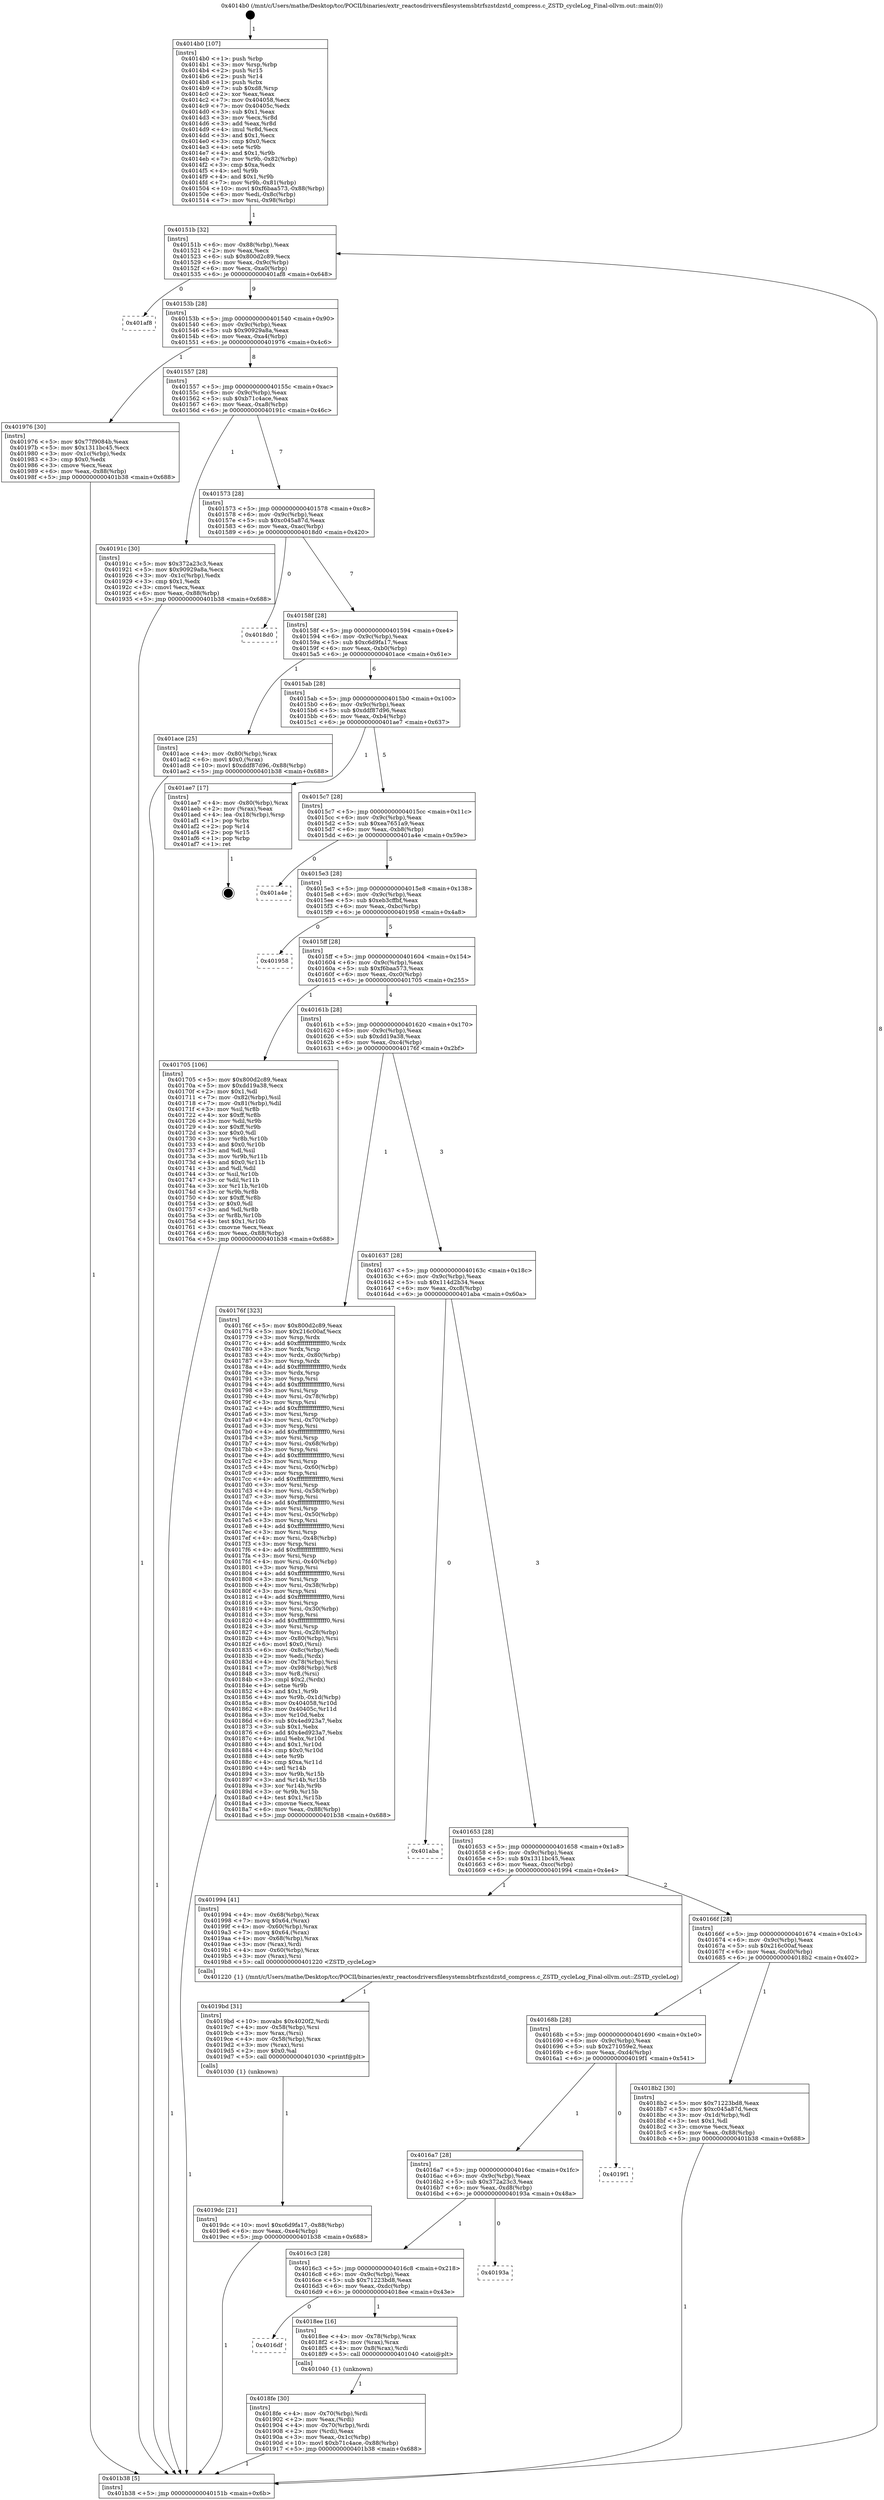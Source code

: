 digraph "0x4014b0" {
  label = "0x4014b0 (/mnt/c/Users/mathe/Desktop/tcc/POCII/binaries/extr_reactosdriversfilesystemsbtrfszstdzstd_compress.c_ZSTD_cycleLog_Final-ollvm.out::main(0))"
  labelloc = "t"
  node[shape=record]

  Entry [label="",width=0.3,height=0.3,shape=circle,fillcolor=black,style=filled]
  "0x40151b" [label="{
     0x40151b [32]\l
     | [instrs]\l
     &nbsp;&nbsp;0x40151b \<+6\>: mov -0x88(%rbp),%eax\l
     &nbsp;&nbsp;0x401521 \<+2\>: mov %eax,%ecx\l
     &nbsp;&nbsp;0x401523 \<+6\>: sub $0x800d2c89,%ecx\l
     &nbsp;&nbsp;0x401529 \<+6\>: mov %eax,-0x9c(%rbp)\l
     &nbsp;&nbsp;0x40152f \<+6\>: mov %ecx,-0xa0(%rbp)\l
     &nbsp;&nbsp;0x401535 \<+6\>: je 0000000000401af8 \<main+0x648\>\l
  }"]
  "0x401af8" [label="{
     0x401af8\l
  }", style=dashed]
  "0x40153b" [label="{
     0x40153b [28]\l
     | [instrs]\l
     &nbsp;&nbsp;0x40153b \<+5\>: jmp 0000000000401540 \<main+0x90\>\l
     &nbsp;&nbsp;0x401540 \<+6\>: mov -0x9c(%rbp),%eax\l
     &nbsp;&nbsp;0x401546 \<+5\>: sub $0x90929a8a,%eax\l
     &nbsp;&nbsp;0x40154b \<+6\>: mov %eax,-0xa4(%rbp)\l
     &nbsp;&nbsp;0x401551 \<+6\>: je 0000000000401976 \<main+0x4c6\>\l
  }"]
  Exit [label="",width=0.3,height=0.3,shape=circle,fillcolor=black,style=filled,peripheries=2]
  "0x401976" [label="{
     0x401976 [30]\l
     | [instrs]\l
     &nbsp;&nbsp;0x401976 \<+5\>: mov $0x77f9084b,%eax\l
     &nbsp;&nbsp;0x40197b \<+5\>: mov $0x1311bc45,%ecx\l
     &nbsp;&nbsp;0x401980 \<+3\>: mov -0x1c(%rbp),%edx\l
     &nbsp;&nbsp;0x401983 \<+3\>: cmp $0x0,%edx\l
     &nbsp;&nbsp;0x401986 \<+3\>: cmove %ecx,%eax\l
     &nbsp;&nbsp;0x401989 \<+6\>: mov %eax,-0x88(%rbp)\l
     &nbsp;&nbsp;0x40198f \<+5\>: jmp 0000000000401b38 \<main+0x688\>\l
  }"]
  "0x401557" [label="{
     0x401557 [28]\l
     | [instrs]\l
     &nbsp;&nbsp;0x401557 \<+5\>: jmp 000000000040155c \<main+0xac\>\l
     &nbsp;&nbsp;0x40155c \<+6\>: mov -0x9c(%rbp),%eax\l
     &nbsp;&nbsp;0x401562 \<+5\>: sub $0xb71c4ace,%eax\l
     &nbsp;&nbsp;0x401567 \<+6\>: mov %eax,-0xa8(%rbp)\l
     &nbsp;&nbsp;0x40156d \<+6\>: je 000000000040191c \<main+0x46c\>\l
  }"]
  "0x4019dc" [label="{
     0x4019dc [21]\l
     | [instrs]\l
     &nbsp;&nbsp;0x4019dc \<+10\>: movl $0xc6d9fa17,-0x88(%rbp)\l
     &nbsp;&nbsp;0x4019e6 \<+6\>: mov %eax,-0xe4(%rbp)\l
     &nbsp;&nbsp;0x4019ec \<+5\>: jmp 0000000000401b38 \<main+0x688\>\l
  }"]
  "0x40191c" [label="{
     0x40191c [30]\l
     | [instrs]\l
     &nbsp;&nbsp;0x40191c \<+5\>: mov $0x372a23c3,%eax\l
     &nbsp;&nbsp;0x401921 \<+5\>: mov $0x90929a8a,%ecx\l
     &nbsp;&nbsp;0x401926 \<+3\>: mov -0x1c(%rbp),%edx\l
     &nbsp;&nbsp;0x401929 \<+3\>: cmp $0x1,%edx\l
     &nbsp;&nbsp;0x40192c \<+3\>: cmovl %ecx,%eax\l
     &nbsp;&nbsp;0x40192f \<+6\>: mov %eax,-0x88(%rbp)\l
     &nbsp;&nbsp;0x401935 \<+5\>: jmp 0000000000401b38 \<main+0x688\>\l
  }"]
  "0x401573" [label="{
     0x401573 [28]\l
     | [instrs]\l
     &nbsp;&nbsp;0x401573 \<+5\>: jmp 0000000000401578 \<main+0xc8\>\l
     &nbsp;&nbsp;0x401578 \<+6\>: mov -0x9c(%rbp),%eax\l
     &nbsp;&nbsp;0x40157e \<+5\>: sub $0xc045a87d,%eax\l
     &nbsp;&nbsp;0x401583 \<+6\>: mov %eax,-0xac(%rbp)\l
     &nbsp;&nbsp;0x401589 \<+6\>: je 00000000004018d0 \<main+0x420\>\l
  }"]
  "0x4019bd" [label="{
     0x4019bd [31]\l
     | [instrs]\l
     &nbsp;&nbsp;0x4019bd \<+10\>: movabs $0x4020f2,%rdi\l
     &nbsp;&nbsp;0x4019c7 \<+4\>: mov -0x58(%rbp),%rsi\l
     &nbsp;&nbsp;0x4019cb \<+3\>: mov %rax,(%rsi)\l
     &nbsp;&nbsp;0x4019ce \<+4\>: mov -0x58(%rbp),%rax\l
     &nbsp;&nbsp;0x4019d2 \<+3\>: mov (%rax),%rsi\l
     &nbsp;&nbsp;0x4019d5 \<+2\>: mov $0x0,%al\l
     &nbsp;&nbsp;0x4019d7 \<+5\>: call 0000000000401030 \<printf@plt\>\l
     | [calls]\l
     &nbsp;&nbsp;0x401030 \{1\} (unknown)\l
  }"]
  "0x4018d0" [label="{
     0x4018d0\l
  }", style=dashed]
  "0x40158f" [label="{
     0x40158f [28]\l
     | [instrs]\l
     &nbsp;&nbsp;0x40158f \<+5\>: jmp 0000000000401594 \<main+0xe4\>\l
     &nbsp;&nbsp;0x401594 \<+6\>: mov -0x9c(%rbp),%eax\l
     &nbsp;&nbsp;0x40159a \<+5\>: sub $0xc6d9fa17,%eax\l
     &nbsp;&nbsp;0x40159f \<+6\>: mov %eax,-0xb0(%rbp)\l
     &nbsp;&nbsp;0x4015a5 \<+6\>: je 0000000000401ace \<main+0x61e\>\l
  }"]
  "0x4018fe" [label="{
     0x4018fe [30]\l
     | [instrs]\l
     &nbsp;&nbsp;0x4018fe \<+4\>: mov -0x70(%rbp),%rdi\l
     &nbsp;&nbsp;0x401902 \<+2\>: mov %eax,(%rdi)\l
     &nbsp;&nbsp;0x401904 \<+4\>: mov -0x70(%rbp),%rdi\l
     &nbsp;&nbsp;0x401908 \<+2\>: mov (%rdi),%eax\l
     &nbsp;&nbsp;0x40190a \<+3\>: mov %eax,-0x1c(%rbp)\l
     &nbsp;&nbsp;0x40190d \<+10\>: movl $0xb71c4ace,-0x88(%rbp)\l
     &nbsp;&nbsp;0x401917 \<+5\>: jmp 0000000000401b38 \<main+0x688\>\l
  }"]
  "0x401ace" [label="{
     0x401ace [25]\l
     | [instrs]\l
     &nbsp;&nbsp;0x401ace \<+4\>: mov -0x80(%rbp),%rax\l
     &nbsp;&nbsp;0x401ad2 \<+6\>: movl $0x0,(%rax)\l
     &nbsp;&nbsp;0x401ad8 \<+10\>: movl $0xddf87d96,-0x88(%rbp)\l
     &nbsp;&nbsp;0x401ae2 \<+5\>: jmp 0000000000401b38 \<main+0x688\>\l
  }"]
  "0x4015ab" [label="{
     0x4015ab [28]\l
     | [instrs]\l
     &nbsp;&nbsp;0x4015ab \<+5\>: jmp 00000000004015b0 \<main+0x100\>\l
     &nbsp;&nbsp;0x4015b0 \<+6\>: mov -0x9c(%rbp),%eax\l
     &nbsp;&nbsp;0x4015b6 \<+5\>: sub $0xddf87d96,%eax\l
     &nbsp;&nbsp;0x4015bb \<+6\>: mov %eax,-0xb4(%rbp)\l
     &nbsp;&nbsp;0x4015c1 \<+6\>: je 0000000000401ae7 \<main+0x637\>\l
  }"]
  "0x4016df" [label="{
     0x4016df\l
  }", style=dashed]
  "0x401ae7" [label="{
     0x401ae7 [17]\l
     | [instrs]\l
     &nbsp;&nbsp;0x401ae7 \<+4\>: mov -0x80(%rbp),%rax\l
     &nbsp;&nbsp;0x401aeb \<+2\>: mov (%rax),%eax\l
     &nbsp;&nbsp;0x401aed \<+4\>: lea -0x18(%rbp),%rsp\l
     &nbsp;&nbsp;0x401af1 \<+1\>: pop %rbx\l
     &nbsp;&nbsp;0x401af2 \<+2\>: pop %r14\l
     &nbsp;&nbsp;0x401af4 \<+2\>: pop %r15\l
     &nbsp;&nbsp;0x401af6 \<+1\>: pop %rbp\l
     &nbsp;&nbsp;0x401af7 \<+1\>: ret\l
  }"]
  "0x4015c7" [label="{
     0x4015c7 [28]\l
     | [instrs]\l
     &nbsp;&nbsp;0x4015c7 \<+5\>: jmp 00000000004015cc \<main+0x11c\>\l
     &nbsp;&nbsp;0x4015cc \<+6\>: mov -0x9c(%rbp),%eax\l
     &nbsp;&nbsp;0x4015d2 \<+5\>: sub $0xea7651a9,%eax\l
     &nbsp;&nbsp;0x4015d7 \<+6\>: mov %eax,-0xb8(%rbp)\l
     &nbsp;&nbsp;0x4015dd \<+6\>: je 0000000000401a4e \<main+0x59e\>\l
  }"]
  "0x4018ee" [label="{
     0x4018ee [16]\l
     | [instrs]\l
     &nbsp;&nbsp;0x4018ee \<+4\>: mov -0x78(%rbp),%rax\l
     &nbsp;&nbsp;0x4018f2 \<+3\>: mov (%rax),%rax\l
     &nbsp;&nbsp;0x4018f5 \<+4\>: mov 0x8(%rax),%rdi\l
     &nbsp;&nbsp;0x4018f9 \<+5\>: call 0000000000401040 \<atoi@plt\>\l
     | [calls]\l
     &nbsp;&nbsp;0x401040 \{1\} (unknown)\l
  }"]
  "0x401a4e" [label="{
     0x401a4e\l
  }", style=dashed]
  "0x4015e3" [label="{
     0x4015e3 [28]\l
     | [instrs]\l
     &nbsp;&nbsp;0x4015e3 \<+5\>: jmp 00000000004015e8 \<main+0x138\>\l
     &nbsp;&nbsp;0x4015e8 \<+6\>: mov -0x9c(%rbp),%eax\l
     &nbsp;&nbsp;0x4015ee \<+5\>: sub $0xeb3cffbf,%eax\l
     &nbsp;&nbsp;0x4015f3 \<+6\>: mov %eax,-0xbc(%rbp)\l
     &nbsp;&nbsp;0x4015f9 \<+6\>: je 0000000000401958 \<main+0x4a8\>\l
  }"]
  "0x4016c3" [label="{
     0x4016c3 [28]\l
     | [instrs]\l
     &nbsp;&nbsp;0x4016c3 \<+5\>: jmp 00000000004016c8 \<main+0x218\>\l
     &nbsp;&nbsp;0x4016c8 \<+6\>: mov -0x9c(%rbp),%eax\l
     &nbsp;&nbsp;0x4016ce \<+5\>: sub $0x71223bd8,%eax\l
     &nbsp;&nbsp;0x4016d3 \<+6\>: mov %eax,-0xdc(%rbp)\l
     &nbsp;&nbsp;0x4016d9 \<+6\>: je 00000000004018ee \<main+0x43e\>\l
  }"]
  "0x401958" [label="{
     0x401958\l
  }", style=dashed]
  "0x4015ff" [label="{
     0x4015ff [28]\l
     | [instrs]\l
     &nbsp;&nbsp;0x4015ff \<+5\>: jmp 0000000000401604 \<main+0x154\>\l
     &nbsp;&nbsp;0x401604 \<+6\>: mov -0x9c(%rbp),%eax\l
     &nbsp;&nbsp;0x40160a \<+5\>: sub $0xf6baa573,%eax\l
     &nbsp;&nbsp;0x40160f \<+6\>: mov %eax,-0xc0(%rbp)\l
     &nbsp;&nbsp;0x401615 \<+6\>: je 0000000000401705 \<main+0x255\>\l
  }"]
  "0x40193a" [label="{
     0x40193a\l
  }", style=dashed]
  "0x401705" [label="{
     0x401705 [106]\l
     | [instrs]\l
     &nbsp;&nbsp;0x401705 \<+5\>: mov $0x800d2c89,%eax\l
     &nbsp;&nbsp;0x40170a \<+5\>: mov $0xdd19a38,%ecx\l
     &nbsp;&nbsp;0x40170f \<+2\>: mov $0x1,%dl\l
     &nbsp;&nbsp;0x401711 \<+7\>: mov -0x82(%rbp),%sil\l
     &nbsp;&nbsp;0x401718 \<+7\>: mov -0x81(%rbp),%dil\l
     &nbsp;&nbsp;0x40171f \<+3\>: mov %sil,%r8b\l
     &nbsp;&nbsp;0x401722 \<+4\>: xor $0xff,%r8b\l
     &nbsp;&nbsp;0x401726 \<+3\>: mov %dil,%r9b\l
     &nbsp;&nbsp;0x401729 \<+4\>: xor $0xff,%r9b\l
     &nbsp;&nbsp;0x40172d \<+3\>: xor $0x0,%dl\l
     &nbsp;&nbsp;0x401730 \<+3\>: mov %r8b,%r10b\l
     &nbsp;&nbsp;0x401733 \<+4\>: and $0x0,%r10b\l
     &nbsp;&nbsp;0x401737 \<+3\>: and %dl,%sil\l
     &nbsp;&nbsp;0x40173a \<+3\>: mov %r9b,%r11b\l
     &nbsp;&nbsp;0x40173d \<+4\>: and $0x0,%r11b\l
     &nbsp;&nbsp;0x401741 \<+3\>: and %dl,%dil\l
     &nbsp;&nbsp;0x401744 \<+3\>: or %sil,%r10b\l
     &nbsp;&nbsp;0x401747 \<+3\>: or %dil,%r11b\l
     &nbsp;&nbsp;0x40174a \<+3\>: xor %r11b,%r10b\l
     &nbsp;&nbsp;0x40174d \<+3\>: or %r9b,%r8b\l
     &nbsp;&nbsp;0x401750 \<+4\>: xor $0xff,%r8b\l
     &nbsp;&nbsp;0x401754 \<+3\>: or $0x0,%dl\l
     &nbsp;&nbsp;0x401757 \<+3\>: and %dl,%r8b\l
     &nbsp;&nbsp;0x40175a \<+3\>: or %r8b,%r10b\l
     &nbsp;&nbsp;0x40175d \<+4\>: test $0x1,%r10b\l
     &nbsp;&nbsp;0x401761 \<+3\>: cmovne %ecx,%eax\l
     &nbsp;&nbsp;0x401764 \<+6\>: mov %eax,-0x88(%rbp)\l
     &nbsp;&nbsp;0x40176a \<+5\>: jmp 0000000000401b38 \<main+0x688\>\l
  }"]
  "0x40161b" [label="{
     0x40161b [28]\l
     | [instrs]\l
     &nbsp;&nbsp;0x40161b \<+5\>: jmp 0000000000401620 \<main+0x170\>\l
     &nbsp;&nbsp;0x401620 \<+6\>: mov -0x9c(%rbp),%eax\l
     &nbsp;&nbsp;0x401626 \<+5\>: sub $0xdd19a38,%eax\l
     &nbsp;&nbsp;0x40162b \<+6\>: mov %eax,-0xc4(%rbp)\l
     &nbsp;&nbsp;0x401631 \<+6\>: je 000000000040176f \<main+0x2bf\>\l
  }"]
  "0x401b38" [label="{
     0x401b38 [5]\l
     | [instrs]\l
     &nbsp;&nbsp;0x401b38 \<+5\>: jmp 000000000040151b \<main+0x6b\>\l
  }"]
  "0x4014b0" [label="{
     0x4014b0 [107]\l
     | [instrs]\l
     &nbsp;&nbsp;0x4014b0 \<+1\>: push %rbp\l
     &nbsp;&nbsp;0x4014b1 \<+3\>: mov %rsp,%rbp\l
     &nbsp;&nbsp;0x4014b4 \<+2\>: push %r15\l
     &nbsp;&nbsp;0x4014b6 \<+2\>: push %r14\l
     &nbsp;&nbsp;0x4014b8 \<+1\>: push %rbx\l
     &nbsp;&nbsp;0x4014b9 \<+7\>: sub $0xd8,%rsp\l
     &nbsp;&nbsp;0x4014c0 \<+2\>: xor %eax,%eax\l
     &nbsp;&nbsp;0x4014c2 \<+7\>: mov 0x404058,%ecx\l
     &nbsp;&nbsp;0x4014c9 \<+7\>: mov 0x40405c,%edx\l
     &nbsp;&nbsp;0x4014d0 \<+3\>: sub $0x1,%eax\l
     &nbsp;&nbsp;0x4014d3 \<+3\>: mov %ecx,%r8d\l
     &nbsp;&nbsp;0x4014d6 \<+3\>: add %eax,%r8d\l
     &nbsp;&nbsp;0x4014d9 \<+4\>: imul %r8d,%ecx\l
     &nbsp;&nbsp;0x4014dd \<+3\>: and $0x1,%ecx\l
     &nbsp;&nbsp;0x4014e0 \<+3\>: cmp $0x0,%ecx\l
     &nbsp;&nbsp;0x4014e3 \<+4\>: sete %r9b\l
     &nbsp;&nbsp;0x4014e7 \<+4\>: and $0x1,%r9b\l
     &nbsp;&nbsp;0x4014eb \<+7\>: mov %r9b,-0x82(%rbp)\l
     &nbsp;&nbsp;0x4014f2 \<+3\>: cmp $0xa,%edx\l
     &nbsp;&nbsp;0x4014f5 \<+4\>: setl %r9b\l
     &nbsp;&nbsp;0x4014f9 \<+4\>: and $0x1,%r9b\l
     &nbsp;&nbsp;0x4014fd \<+7\>: mov %r9b,-0x81(%rbp)\l
     &nbsp;&nbsp;0x401504 \<+10\>: movl $0xf6baa573,-0x88(%rbp)\l
     &nbsp;&nbsp;0x40150e \<+6\>: mov %edi,-0x8c(%rbp)\l
     &nbsp;&nbsp;0x401514 \<+7\>: mov %rsi,-0x98(%rbp)\l
  }"]
  "0x4016a7" [label="{
     0x4016a7 [28]\l
     | [instrs]\l
     &nbsp;&nbsp;0x4016a7 \<+5\>: jmp 00000000004016ac \<main+0x1fc\>\l
     &nbsp;&nbsp;0x4016ac \<+6\>: mov -0x9c(%rbp),%eax\l
     &nbsp;&nbsp;0x4016b2 \<+5\>: sub $0x372a23c3,%eax\l
     &nbsp;&nbsp;0x4016b7 \<+6\>: mov %eax,-0xd8(%rbp)\l
     &nbsp;&nbsp;0x4016bd \<+6\>: je 000000000040193a \<main+0x48a\>\l
  }"]
  "0x40176f" [label="{
     0x40176f [323]\l
     | [instrs]\l
     &nbsp;&nbsp;0x40176f \<+5\>: mov $0x800d2c89,%eax\l
     &nbsp;&nbsp;0x401774 \<+5\>: mov $0x216c00af,%ecx\l
     &nbsp;&nbsp;0x401779 \<+3\>: mov %rsp,%rdx\l
     &nbsp;&nbsp;0x40177c \<+4\>: add $0xfffffffffffffff0,%rdx\l
     &nbsp;&nbsp;0x401780 \<+3\>: mov %rdx,%rsp\l
     &nbsp;&nbsp;0x401783 \<+4\>: mov %rdx,-0x80(%rbp)\l
     &nbsp;&nbsp;0x401787 \<+3\>: mov %rsp,%rdx\l
     &nbsp;&nbsp;0x40178a \<+4\>: add $0xfffffffffffffff0,%rdx\l
     &nbsp;&nbsp;0x40178e \<+3\>: mov %rdx,%rsp\l
     &nbsp;&nbsp;0x401791 \<+3\>: mov %rsp,%rsi\l
     &nbsp;&nbsp;0x401794 \<+4\>: add $0xfffffffffffffff0,%rsi\l
     &nbsp;&nbsp;0x401798 \<+3\>: mov %rsi,%rsp\l
     &nbsp;&nbsp;0x40179b \<+4\>: mov %rsi,-0x78(%rbp)\l
     &nbsp;&nbsp;0x40179f \<+3\>: mov %rsp,%rsi\l
     &nbsp;&nbsp;0x4017a2 \<+4\>: add $0xfffffffffffffff0,%rsi\l
     &nbsp;&nbsp;0x4017a6 \<+3\>: mov %rsi,%rsp\l
     &nbsp;&nbsp;0x4017a9 \<+4\>: mov %rsi,-0x70(%rbp)\l
     &nbsp;&nbsp;0x4017ad \<+3\>: mov %rsp,%rsi\l
     &nbsp;&nbsp;0x4017b0 \<+4\>: add $0xfffffffffffffff0,%rsi\l
     &nbsp;&nbsp;0x4017b4 \<+3\>: mov %rsi,%rsp\l
     &nbsp;&nbsp;0x4017b7 \<+4\>: mov %rsi,-0x68(%rbp)\l
     &nbsp;&nbsp;0x4017bb \<+3\>: mov %rsp,%rsi\l
     &nbsp;&nbsp;0x4017be \<+4\>: add $0xfffffffffffffff0,%rsi\l
     &nbsp;&nbsp;0x4017c2 \<+3\>: mov %rsi,%rsp\l
     &nbsp;&nbsp;0x4017c5 \<+4\>: mov %rsi,-0x60(%rbp)\l
     &nbsp;&nbsp;0x4017c9 \<+3\>: mov %rsp,%rsi\l
     &nbsp;&nbsp;0x4017cc \<+4\>: add $0xfffffffffffffff0,%rsi\l
     &nbsp;&nbsp;0x4017d0 \<+3\>: mov %rsi,%rsp\l
     &nbsp;&nbsp;0x4017d3 \<+4\>: mov %rsi,-0x58(%rbp)\l
     &nbsp;&nbsp;0x4017d7 \<+3\>: mov %rsp,%rsi\l
     &nbsp;&nbsp;0x4017da \<+4\>: add $0xfffffffffffffff0,%rsi\l
     &nbsp;&nbsp;0x4017de \<+3\>: mov %rsi,%rsp\l
     &nbsp;&nbsp;0x4017e1 \<+4\>: mov %rsi,-0x50(%rbp)\l
     &nbsp;&nbsp;0x4017e5 \<+3\>: mov %rsp,%rsi\l
     &nbsp;&nbsp;0x4017e8 \<+4\>: add $0xfffffffffffffff0,%rsi\l
     &nbsp;&nbsp;0x4017ec \<+3\>: mov %rsi,%rsp\l
     &nbsp;&nbsp;0x4017ef \<+4\>: mov %rsi,-0x48(%rbp)\l
     &nbsp;&nbsp;0x4017f3 \<+3\>: mov %rsp,%rsi\l
     &nbsp;&nbsp;0x4017f6 \<+4\>: add $0xfffffffffffffff0,%rsi\l
     &nbsp;&nbsp;0x4017fa \<+3\>: mov %rsi,%rsp\l
     &nbsp;&nbsp;0x4017fd \<+4\>: mov %rsi,-0x40(%rbp)\l
     &nbsp;&nbsp;0x401801 \<+3\>: mov %rsp,%rsi\l
     &nbsp;&nbsp;0x401804 \<+4\>: add $0xfffffffffffffff0,%rsi\l
     &nbsp;&nbsp;0x401808 \<+3\>: mov %rsi,%rsp\l
     &nbsp;&nbsp;0x40180b \<+4\>: mov %rsi,-0x38(%rbp)\l
     &nbsp;&nbsp;0x40180f \<+3\>: mov %rsp,%rsi\l
     &nbsp;&nbsp;0x401812 \<+4\>: add $0xfffffffffffffff0,%rsi\l
     &nbsp;&nbsp;0x401816 \<+3\>: mov %rsi,%rsp\l
     &nbsp;&nbsp;0x401819 \<+4\>: mov %rsi,-0x30(%rbp)\l
     &nbsp;&nbsp;0x40181d \<+3\>: mov %rsp,%rsi\l
     &nbsp;&nbsp;0x401820 \<+4\>: add $0xfffffffffffffff0,%rsi\l
     &nbsp;&nbsp;0x401824 \<+3\>: mov %rsi,%rsp\l
     &nbsp;&nbsp;0x401827 \<+4\>: mov %rsi,-0x28(%rbp)\l
     &nbsp;&nbsp;0x40182b \<+4\>: mov -0x80(%rbp),%rsi\l
     &nbsp;&nbsp;0x40182f \<+6\>: movl $0x0,(%rsi)\l
     &nbsp;&nbsp;0x401835 \<+6\>: mov -0x8c(%rbp),%edi\l
     &nbsp;&nbsp;0x40183b \<+2\>: mov %edi,(%rdx)\l
     &nbsp;&nbsp;0x40183d \<+4\>: mov -0x78(%rbp),%rsi\l
     &nbsp;&nbsp;0x401841 \<+7\>: mov -0x98(%rbp),%r8\l
     &nbsp;&nbsp;0x401848 \<+3\>: mov %r8,(%rsi)\l
     &nbsp;&nbsp;0x40184b \<+3\>: cmpl $0x2,(%rdx)\l
     &nbsp;&nbsp;0x40184e \<+4\>: setne %r9b\l
     &nbsp;&nbsp;0x401852 \<+4\>: and $0x1,%r9b\l
     &nbsp;&nbsp;0x401856 \<+4\>: mov %r9b,-0x1d(%rbp)\l
     &nbsp;&nbsp;0x40185a \<+8\>: mov 0x404058,%r10d\l
     &nbsp;&nbsp;0x401862 \<+8\>: mov 0x40405c,%r11d\l
     &nbsp;&nbsp;0x40186a \<+3\>: mov %r10d,%ebx\l
     &nbsp;&nbsp;0x40186d \<+6\>: sub $0x4ed923a7,%ebx\l
     &nbsp;&nbsp;0x401873 \<+3\>: sub $0x1,%ebx\l
     &nbsp;&nbsp;0x401876 \<+6\>: add $0x4ed923a7,%ebx\l
     &nbsp;&nbsp;0x40187c \<+4\>: imul %ebx,%r10d\l
     &nbsp;&nbsp;0x401880 \<+4\>: and $0x1,%r10d\l
     &nbsp;&nbsp;0x401884 \<+4\>: cmp $0x0,%r10d\l
     &nbsp;&nbsp;0x401888 \<+4\>: sete %r9b\l
     &nbsp;&nbsp;0x40188c \<+4\>: cmp $0xa,%r11d\l
     &nbsp;&nbsp;0x401890 \<+4\>: setl %r14b\l
     &nbsp;&nbsp;0x401894 \<+3\>: mov %r9b,%r15b\l
     &nbsp;&nbsp;0x401897 \<+3\>: and %r14b,%r15b\l
     &nbsp;&nbsp;0x40189a \<+3\>: xor %r14b,%r9b\l
     &nbsp;&nbsp;0x40189d \<+3\>: or %r9b,%r15b\l
     &nbsp;&nbsp;0x4018a0 \<+4\>: test $0x1,%r15b\l
     &nbsp;&nbsp;0x4018a4 \<+3\>: cmovne %ecx,%eax\l
     &nbsp;&nbsp;0x4018a7 \<+6\>: mov %eax,-0x88(%rbp)\l
     &nbsp;&nbsp;0x4018ad \<+5\>: jmp 0000000000401b38 \<main+0x688\>\l
  }"]
  "0x401637" [label="{
     0x401637 [28]\l
     | [instrs]\l
     &nbsp;&nbsp;0x401637 \<+5\>: jmp 000000000040163c \<main+0x18c\>\l
     &nbsp;&nbsp;0x40163c \<+6\>: mov -0x9c(%rbp),%eax\l
     &nbsp;&nbsp;0x401642 \<+5\>: sub $0x114d2b34,%eax\l
     &nbsp;&nbsp;0x401647 \<+6\>: mov %eax,-0xc8(%rbp)\l
     &nbsp;&nbsp;0x40164d \<+6\>: je 0000000000401aba \<main+0x60a\>\l
  }"]
  "0x4019f1" [label="{
     0x4019f1\l
  }", style=dashed]
  "0x40168b" [label="{
     0x40168b [28]\l
     | [instrs]\l
     &nbsp;&nbsp;0x40168b \<+5\>: jmp 0000000000401690 \<main+0x1e0\>\l
     &nbsp;&nbsp;0x401690 \<+6\>: mov -0x9c(%rbp),%eax\l
     &nbsp;&nbsp;0x401696 \<+5\>: sub $0x271059e2,%eax\l
     &nbsp;&nbsp;0x40169b \<+6\>: mov %eax,-0xd4(%rbp)\l
     &nbsp;&nbsp;0x4016a1 \<+6\>: je 00000000004019f1 \<main+0x541\>\l
  }"]
  "0x401aba" [label="{
     0x401aba\l
  }", style=dashed]
  "0x401653" [label="{
     0x401653 [28]\l
     | [instrs]\l
     &nbsp;&nbsp;0x401653 \<+5\>: jmp 0000000000401658 \<main+0x1a8\>\l
     &nbsp;&nbsp;0x401658 \<+6\>: mov -0x9c(%rbp),%eax\l
     &nbsp;&nbsp;0x40165e \<+5\>: sub $0x1311bc45,%eax\l
     &nbsp;&nbsp;0x401663 \<+6\>: mov %eax,-0xcc(%rbp)\l
     &nbsp;&nbsp;0x401669 \<+6\>: je 0000000000401994 \<main+0x4e4\>\l
  }"]
  "0x4018b2" [label="{
     0x4018b2 [30]\l
     | [instrs]\l
     &nbsp;&nbsp;0x4018b2 \<+5\>: mov $0x71223bd8,%eax\l
     &nbsp;&nbsp;0x4018b7 \<+5\>: mov $0xc045a87d,%ecx\l
     &nbsp;&nbsp;0x4018bc \<+3\>: mov -0x1d(%rbp),%dl\l
     &nbsp;&nbsp;0x4018bf \<+3\>: test $0x1,%dl\l
     &nbsp;&nbsp;0x4018c2 \<+3\>: cmovne %ecx,%eax\l
     &nbsp;&nbsp;0x4018c5 \<+6\>: mov %eax,-0x88(%rbp)\l
     &nbsp;&nbsp;0x4018cb \<+5\>: jmp 0000000000401b38 \<main+0x688\>\l
  }"]
  "0x401994" [label="{
     0x401994 [41]\l
     | [instrs]\l
     &nbsp;&nbsp;0x401994 \<+4\>: mov -0x68(%rbp),%rax\l
     &nbsp;&nbsp;0x401998 \<+7\>: movq $0x64,(%rax)\l
     &nbsp;&nbsp;0x40199f \<+4\>: mov -0x60(%rbp),%rax\l
     &nbsp;&nbsp;0x4019a3 \<+7\>: movq $0x64,(%rax)\l
     &nbsp;&nbsp;0x4019aa \<+4\>: mov -0x68(%rbp),%rax\l
     &nbsp;&nbsp;0x4019ae \<+3\>: mov (%rax),%rdi\l
     &nbsp;&nbsp;0x4019b1 \<+4\>: mov -0x60(%rbp),%rax\l
     &nbsp;&nbsp;0x4019b5 \<+3\>: mov (%rax),%rsi\l
     &nbsp;&nbsp;0x4019b8 \<+5\>: call 0000000000401220 \<ZSTD_cycleLog\>\l
     | [calls]\l
     &nbsp;&nbsp;0x401220 \{1\} (/mnt/c/Users/mathe/Desktop/tcc/POCII/binaries/extr_reactosdriversfilesystemsbtrfszstdzstd_compress.c_ZSTD_cycleLog_Final-ollvm.out::ZSTD_cycleLog)\l
  }"]
  "0x40166f" [label="{
     0x40166f [28]\l
     | [instrs]\l
     &nbsp;&nbsp;0x40166f \<+5\>: jmp 0000000000401674 \<main+0x1c4\>\l
     &nbsp;&nbsp;0x401674 \<+6\>: mov -0x9c(%rbp),%eax\l
     &nbsp;&nbsp;0x40167a \<+5\>: sub $0x216c00af,%eax\l
     &nbsp;&nbsp;0x40167f \<+6\>: mov %eax,-0xd0(%rbp)\l
     &nbsp;&nbsp;0x401685 \<+6\>: je 00000000004018b2 \<main+0x402\>\l
  }"]
  Entry -> "0x4014b0" [label=" 1"]
  "0x40151b" -> "0x401af8" [label=" 0"]
  "0x40151b" -> "0x40153b" [label=" 9"]
  "0x401ae7" -> Exit [label=" 1"]
  "0x40153b" -> "0x401976" [label=" 1"]
  "0x40153b" -> "0x401557" [label=" 8"]
  "0x401ace" -> "0x401b38" [label=" 1"]
  "0x401557" -> "0x40191c" [label=" 1"]
  "0x401557" -> "0x401573" [label=" 7"]
  "0x4019dc" -> "0x401b38" [label=" 1"]
  "0x401573" -> "0x4018d0" [label=" 0"]
  "0x401573" -> "0x40158f" [label=" 7"]
  "0x4019bd" -> "0x4019dc" [label=" 1"]
  "0x40158f" -> "0x401ace" [label=" 1"]
  "0x40158f" -> "0x4015ab" [label=" 6"]
  "0x401994" -> "0x4019bd" [label=" 1"]
  "0x4015ab" -> "0x401ae7" [label=" 1"]
  "0x4015ab" -> "0x4015c7" [label=" 5"]
  "0x401976" -> "0x401b38" [label=" 1"]
  "0x4015c7" -> "0x401a4e" [label=" 0"]
  "0x4015c7" -> "0x4015e3" [label=" 5"]
  "0x40191c" -> "0x401b38" [label=" 1"]
  "0x4015e3" -> "0x401958" [label=" 0"]
  "0x4015e3" -> "0x4015ff" [label=" 5"]
  "0x4018ee" -> "0x4018fe" [label=" 1"]
  "0x4015ff" -> "0x401705" [label=" 1"]
  "0x4015ff" -> "0x40161b" [label=" 4"]
  "0x401705" -> "0x401b38" [label=" 1"]
  "0x4014b0" -> "0x40151b" [label=" 1"]
  "0x401b38" -> "0x40151b" [label=" 8"]
  "0x4016c3" -> "0x4016df" [label=" 0"]
  "0x40161b" -> "0x40176f" [label=" 1"]
  "0x40161b" -> "0x401637" [label=" 3"]
  "0x4018fe" -> "0x401b38" [label=" 1"]
  "0x40176f" -> "0x401b38" [label=" 1"]
  "0x4016a7" -> "0x4016c3" [label=" 1"]
  "0x401637" -> "0x401aba" [label=" 0"]
  "0x401637" -> "0x401653" [label=" 3"]
  "0x4016c3" -> "0x4018ee" [label=" 1"]
  "0x401653" -> "0x401994" [label=" 1"]
  "0x401653" -> "0x40166f" [label=" 2"]
  "0x40168b" -> "0x4016a7" [label=" 1"]
  "0x40166f" -> "0x4018b2" [label=" 1"]
  "0x40166f" -> "0x40168b" [label=" 1"]
  "0x4018b2" -> "0x401b38" [label=" 1"]
  "0x4016a7" -> "0x40193a" [label=" 0"]
  "0x40168b" -> "0x4019f1" [label=" 0"]
}
